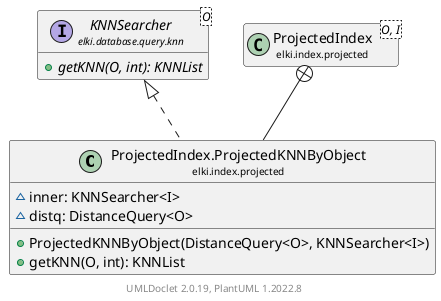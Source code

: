 @startuml
    remove .*\.(Instance|Par|Parameterizer|Factory)$
    set namespaceSeparator none
    hide empty fields
    hide empty methods

    class "<size:14>ProjectedIndex.ProjectedKNNByObject\n<size:10>elki.index.projected" as elki.index.projected.ProjectedIndex.ProjectedKNNByObject [[ProjectedIndex.ProjectedKNNByObject.html]] {
        ~inner: KNNSearcher<​I>
        ~distq: DistanceQuery<O>
        +ProjectedKNNByObject(DistanceQuery<O>, KNNSearcher<​I>)
        +getKNN(O, int): KNNList
    }

    interface "<size:14>KNNSearcher\n<size:10>elki.database.query.knn" as elki.database.query.knn.KNNSearcher<O> [[../../database/query/knn/KNNSearcher.html]] {
        {abstract} +getKNN(O, int): KNNList
    }
    class "<size:14>ProjectedIndex\n<size:10>elki.index.projected" as elki.index.projected.ProjectedIndex<O, I> [[ProjectedIndex.html]]

    elki.database.query.knn.KNNSearcher <|.. elki.index.projected.ProjectedIndex.ProjectedKNNByObject
    elki.index.projected.ProjectedIndex +-- elki.index.projected.ProjectedIndex.ProjectedKNNByObject

    center footer UMLDoclet 2.0.19, PlantUML 1.2022.8
@enduml
